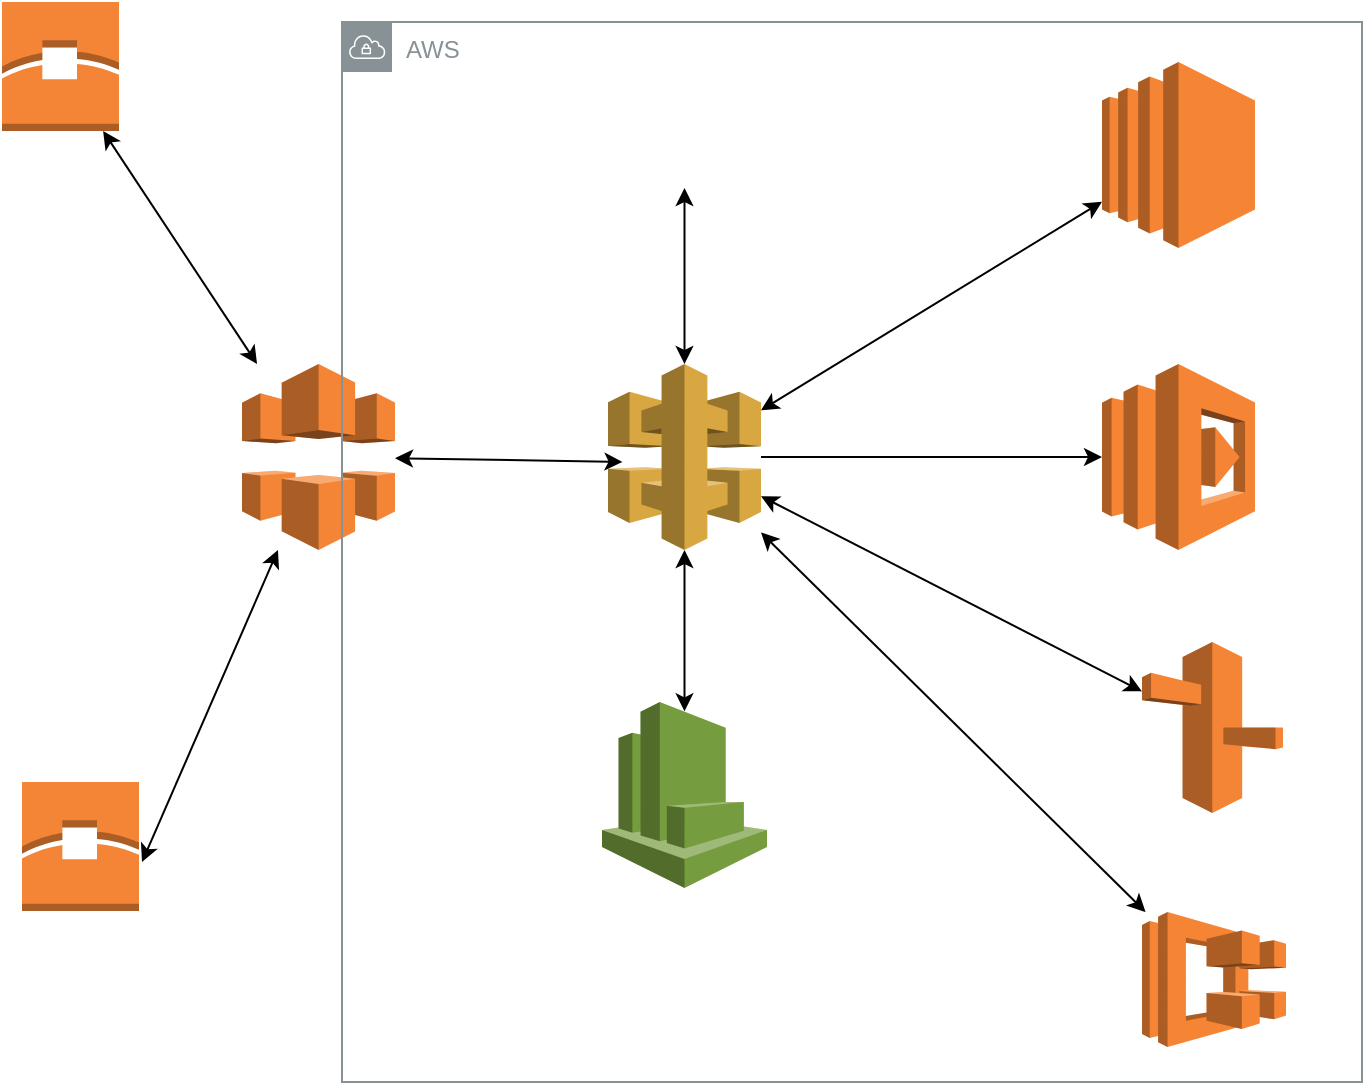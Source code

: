 <mxfile version="11.1.1" type="github"><diagram id="AtiHRtrWkOYFBdTUeB6Y" name="Page-1"><mxGraphModel dx="782" dy="1571" grid="1" gridSize="10" guides="1" tooltips="1" connect="1" arrows="1" fold="1" page="1" pageScale="1" pageWidth="850" pageHeight="1100" math="0" shadow="0"><root><mxCell id="0"/><mxCell id="1" parent="0"/><mxCell id="fczivXFfD_QTNMAld4Pt-1" value="" style="outlineConnect=0;dashed=0;verticalLabelPosition=bottom;verticalAlign=top;align=center;html=1;shape=mxgraph.aws3.cloudfront;fillColor=#F58536;gradientColor=none;" vertex="1" parent="1"><mxGeometry x="200" y="171" width="76.5" height="93" as="geometry"/></mxCell><mxCell id="fczivXFfD_QTNMAld4Pt-8" value="AWS" style="outlineConnect=0;gradientColor=none;html=1;whiteSpace=wrap;fontSize=12;fontStyle=0;shape=mxgraph.aws4.group;grIcon=mxgraph.aws4.group_vpc;strokeColor=#879196;fillColor=none;verticalAlign=top;align=left;spacingLeft=30;fontColor=#879196;dashed=0;" vertex="1" parent="1"><mxGeometry x="250" width="510" height="530" as="geometry"/></mxCell><mxCell id="NpXmolT4yariYsL81GEf-5" style="edgeStyle=orthogonalEdgeStyle;rounded=0;orthogonalLoop=1;jettySize=auto;html=1;entryX=0;entryY=0.5;entryDx=0;entryDy=0;entryPerimeter=0;" parent="1" source="NpXmolT4yariYsL81GEf-1" target="NpXmolT4yariYsL81GEf-2" edge="1"><mxGeometry relative="1" as="geometry"/></mxCell><mxCell id="NpXmolT4yariYsL81GEf-1" value="" style="outlineConnect=0;dashed=0;verticalLabelPosition=bottom;verticalAlign=top;align=center;html=1;shape=mxgraph.aws3.api_gateway;fillColor=#D9A741;gradientColor=none;" parent="1" vertex="1"><mxGeometry x="383" y="171" width="76.5" height="93" as="geometry"/></mxCell><mxCell id="NpXmolT4yariYsL81GEf-2" value="" style="outlineConnect=0;dashed=0;verticalLabelPosition=bottom;verticalAlign=top;align=center;html=1;shape=mxgraph.aws3.lambda;fillColor=#F58534;gradientColor=none;" parent="1" vertex="1"><mxGeometry x="630" y="171" width="76.5" height="93" as="geometry"/></mxCell><mxCell id="NpXmolT4yariYsL81GEf-3" value="" style="outlineConnect=0;dashed=0;verticalLabelPosition=bottom;verticalAlign=top;align=center;html=1;shape=mxgraph.aws3.route_53;fillColor=#F58536;gradientColor=none;" parent="1" vertex="1"><mxGeometry x="650" y="310" width="70.5" height="85.5" as="geometry"/></mxCell><mxCell id="NpXmolT4yariYsL81GEf-4" value="" style="outlineConnect=0;dashed=0;verticalLabelPosition=bottom;verticalAlign=top;align=center;html=1;shape=mxgraph.aws3.ec2;fillColor=#F58534;gradientColor=none;" parent="1" vertex="1"><mxGeometry x="630" y="20" width="76.5" height="93" as="geometry"/></mxCell><mxCell id="NpXmolT4yariYsL81GEf-6" value="" style="endArrow=classic;startArrow=classic;html=1;" parent="1" source="NpXmolT4yariYsL81GEf-1" target="NpXmolT4yariYsL81GEf-4" edge="1"><mxGeometry width="50" height="50" relative="1" as="geometry"><mxPoint x="530" y="180" as="sourcePoint"/><mxPoint x="580" y="130" as="targetPoint"/></mxGeometry></mxCell><mxCell id="NpXmolT4yariYsL81GEf-7" value="" style="endArrow=classic;startArrow=classic;html=1;" parent="1" source="NpXmolT4yariYsL81GEf-1" target="NpXmolT4yariYsL81GEf-3" edge="1"><mxGeometry width="50" height="50" relative="1" as="geometry"><mxPoint x="510" y="410" as="sourcePoint"/><mxPoint x="560" y="360" as="targetPoint"/></mxGeometry></mxCell><mxCell id="NpXmolT4yariYsL81GEf-8" value="" style="outlineConnect=0;dashed=0;verticalLabelPosition=bottom;verticalAlign=top;align=center;html=1;shape=mxgraph.aws3.cloudwatch;fillColor=#759C3E;gradientColor=none;" parent="1" vertex="1"><mxGeometry x="380" y="340" width="82.5" height="93" as="geometry"/></mxCell><mxCell id="NpXmolT4yariYsL81GEf-9" value="" style="endArrow=classic;startArrow=classic;html=1;entryX=0.5;entryY=1;entryDx=0;entryDy=0;entryPerimeter=0;exitX=0.5;exitY=0.05;exitDx=0;exitDy=0;exitPerimeter=0;" parent="1" source="NpXmolT4yariYsL81GEf-8" target="NpXmolT4yariYsL81GEf-1" edge="1"><mxGeometry width="50" height="50" relative="1" as="geometry"><mxPoint x="330" y="340" as="sourcePoint"/><mxPoint x="380" y="290" as="targetPoint"/></mxGeometry></mxCell><mxCell id="NpXmolT4yariYsL81GEf-12" value="" style="shape=image;html=1;verticalAlign=top;verticalLabelPosition=bottom;labelBackgroundColor=#ffffff;imageAspect=0;aspect=fixed;image=https://cdn2.iconfinder.com/data/icons/whcompare-isometric-web-hosting-servers/50/database-cache-128.png" parent="1" vertex="1"><mxGeometry x="389.75" y="20" width="63" height="63" as="geometry"/></mxCell><mxCell id="NpXmolT4yariYsL81GEf-13" value="" style="endArrow=classic;startArrow=classic;html=1;entryX=0.5;entryY=1;entryDx=0;entryDy=0;" parent="1" source="NpXmolT4yariYsL81GEf-1" target="NpXmolT4yariYsL81GEf-12" edge="1"><mxGeometry width="50" height="50" relative="1" as="geometry"><mxPoint x="400" y="130" as="sourcePoint"/><mxPoint x="450" y="80" as="targetPoint"/></mxGeometry></mxCell><mxCell id="fczivXFfD_QTNMAld4Pt-2" value="" style="outlineConnect=0;dashed=0;verticalLabelPosition=bottom;verticalAlign=top;align=center;html=1;shape=mxgraph.aws3.edge_location;fillColor=#F58536;gradientColor=none;" vertex="1" parent="1"><mxGeometry x="90" y="380" width="58.5" height="64.5" as="geometry"/></mxCell><mxCell id="fczivXFfD_QTNMAld4Pt-3" value="" style="outlineConnect=0;dashed=0;verticalLabelPosition=bottom;verticalAlign=top;align=center;html=1;shape=mxgraph.aws3.edge_location;fillColor=#F58536;gradientColor=none;" vertex="1" parent="1"><mxGeometry x="80" y="-10" width="58.5" height="64.5" as="geometry"/></mxCell><mxCell id="fczivXFfD_QTNMAld4Pt-4" value="" style="endArrow=classic;startArrow=classic;html=1;" edge="1" parent="1" source="fczivXFfD_QTNMAld4Pt-3" target="fczivXFfD_QTNMAld4Pt-1"><mxGeometry width="50" height="50" relative="1" as="geometry"><mxPoint x="200" y="110" as="sourcePoint"/><mxPoint x="250" y="60" as="targetPoint"/></mxGeometry></mxCell><mxCell id="fczivXFfD_QTNMAld4Pt-5" value="" style="endArrow=classic;startArrow=classic;html=1;" edge="1" parent="1" target="fczivXFfD_QTNMAld4Pt-1"><mxGeometry width="50" height="50" relative="1" as="geometry"><mxPoint x="150" y="420" as="sourcePoint"/><mxPoint x="190" y="370" as="targetPoint"/></mxGeometry></mxCell><mxCell id="fczivXFfD_QTNMAld4Pt-6" value="" style="outlineConnect=0;dashed=0;verticalLabelPosition=bottom;verticalAlign=top;align=center;html=1;shape=mxgraph.aws3.ecs;fillColor=#F58534;gradientColor=none;" vertex="1" parent="1"><mxGeometry x="650" y="445" width="72" height="67.5" as="geometry"/></mxCell><mxCell id="fczivXFfD_QTNMAld4Pt-7" value="" style="endArrow=classic;startArrow=classic;html=1;" edge="1" parent="1" source="NpXmolT4yariYsL81GEf-1" target="fczivXFfD_QTNMAld4Pt-6"><mxGeometry width="50" height="50" relative="1" as="geometry"><mxPoint x="540" y="450" as="sourcePoint"/><mxPoint x="590" y="400" as="targetPoint"/></mxGeometry></mxCell><mxCell id="fczivXFfD_QTNMAld4Pt-10" value="" style="endArrow=classic;startArrow=classic;html=1;entryX=0.275;entryY=0.415;entryDx=0;entryDy=0;entryPerimeter=0;" edge="1" parent="1" source="fczivXFfD_QTNMAld4Pt-1" target="fczivXFfD_QTNMAld4Pt-8"><mxGeometry width="50" height="50" relative="1" as="geometry"><mxPoint x="180" y="220" as="sourcePoint"/><mxPoint x="230" y="210" as="targetPoint"/></mxGeometry></mxCell></root></mxGraphModel></diagram></mxfile>